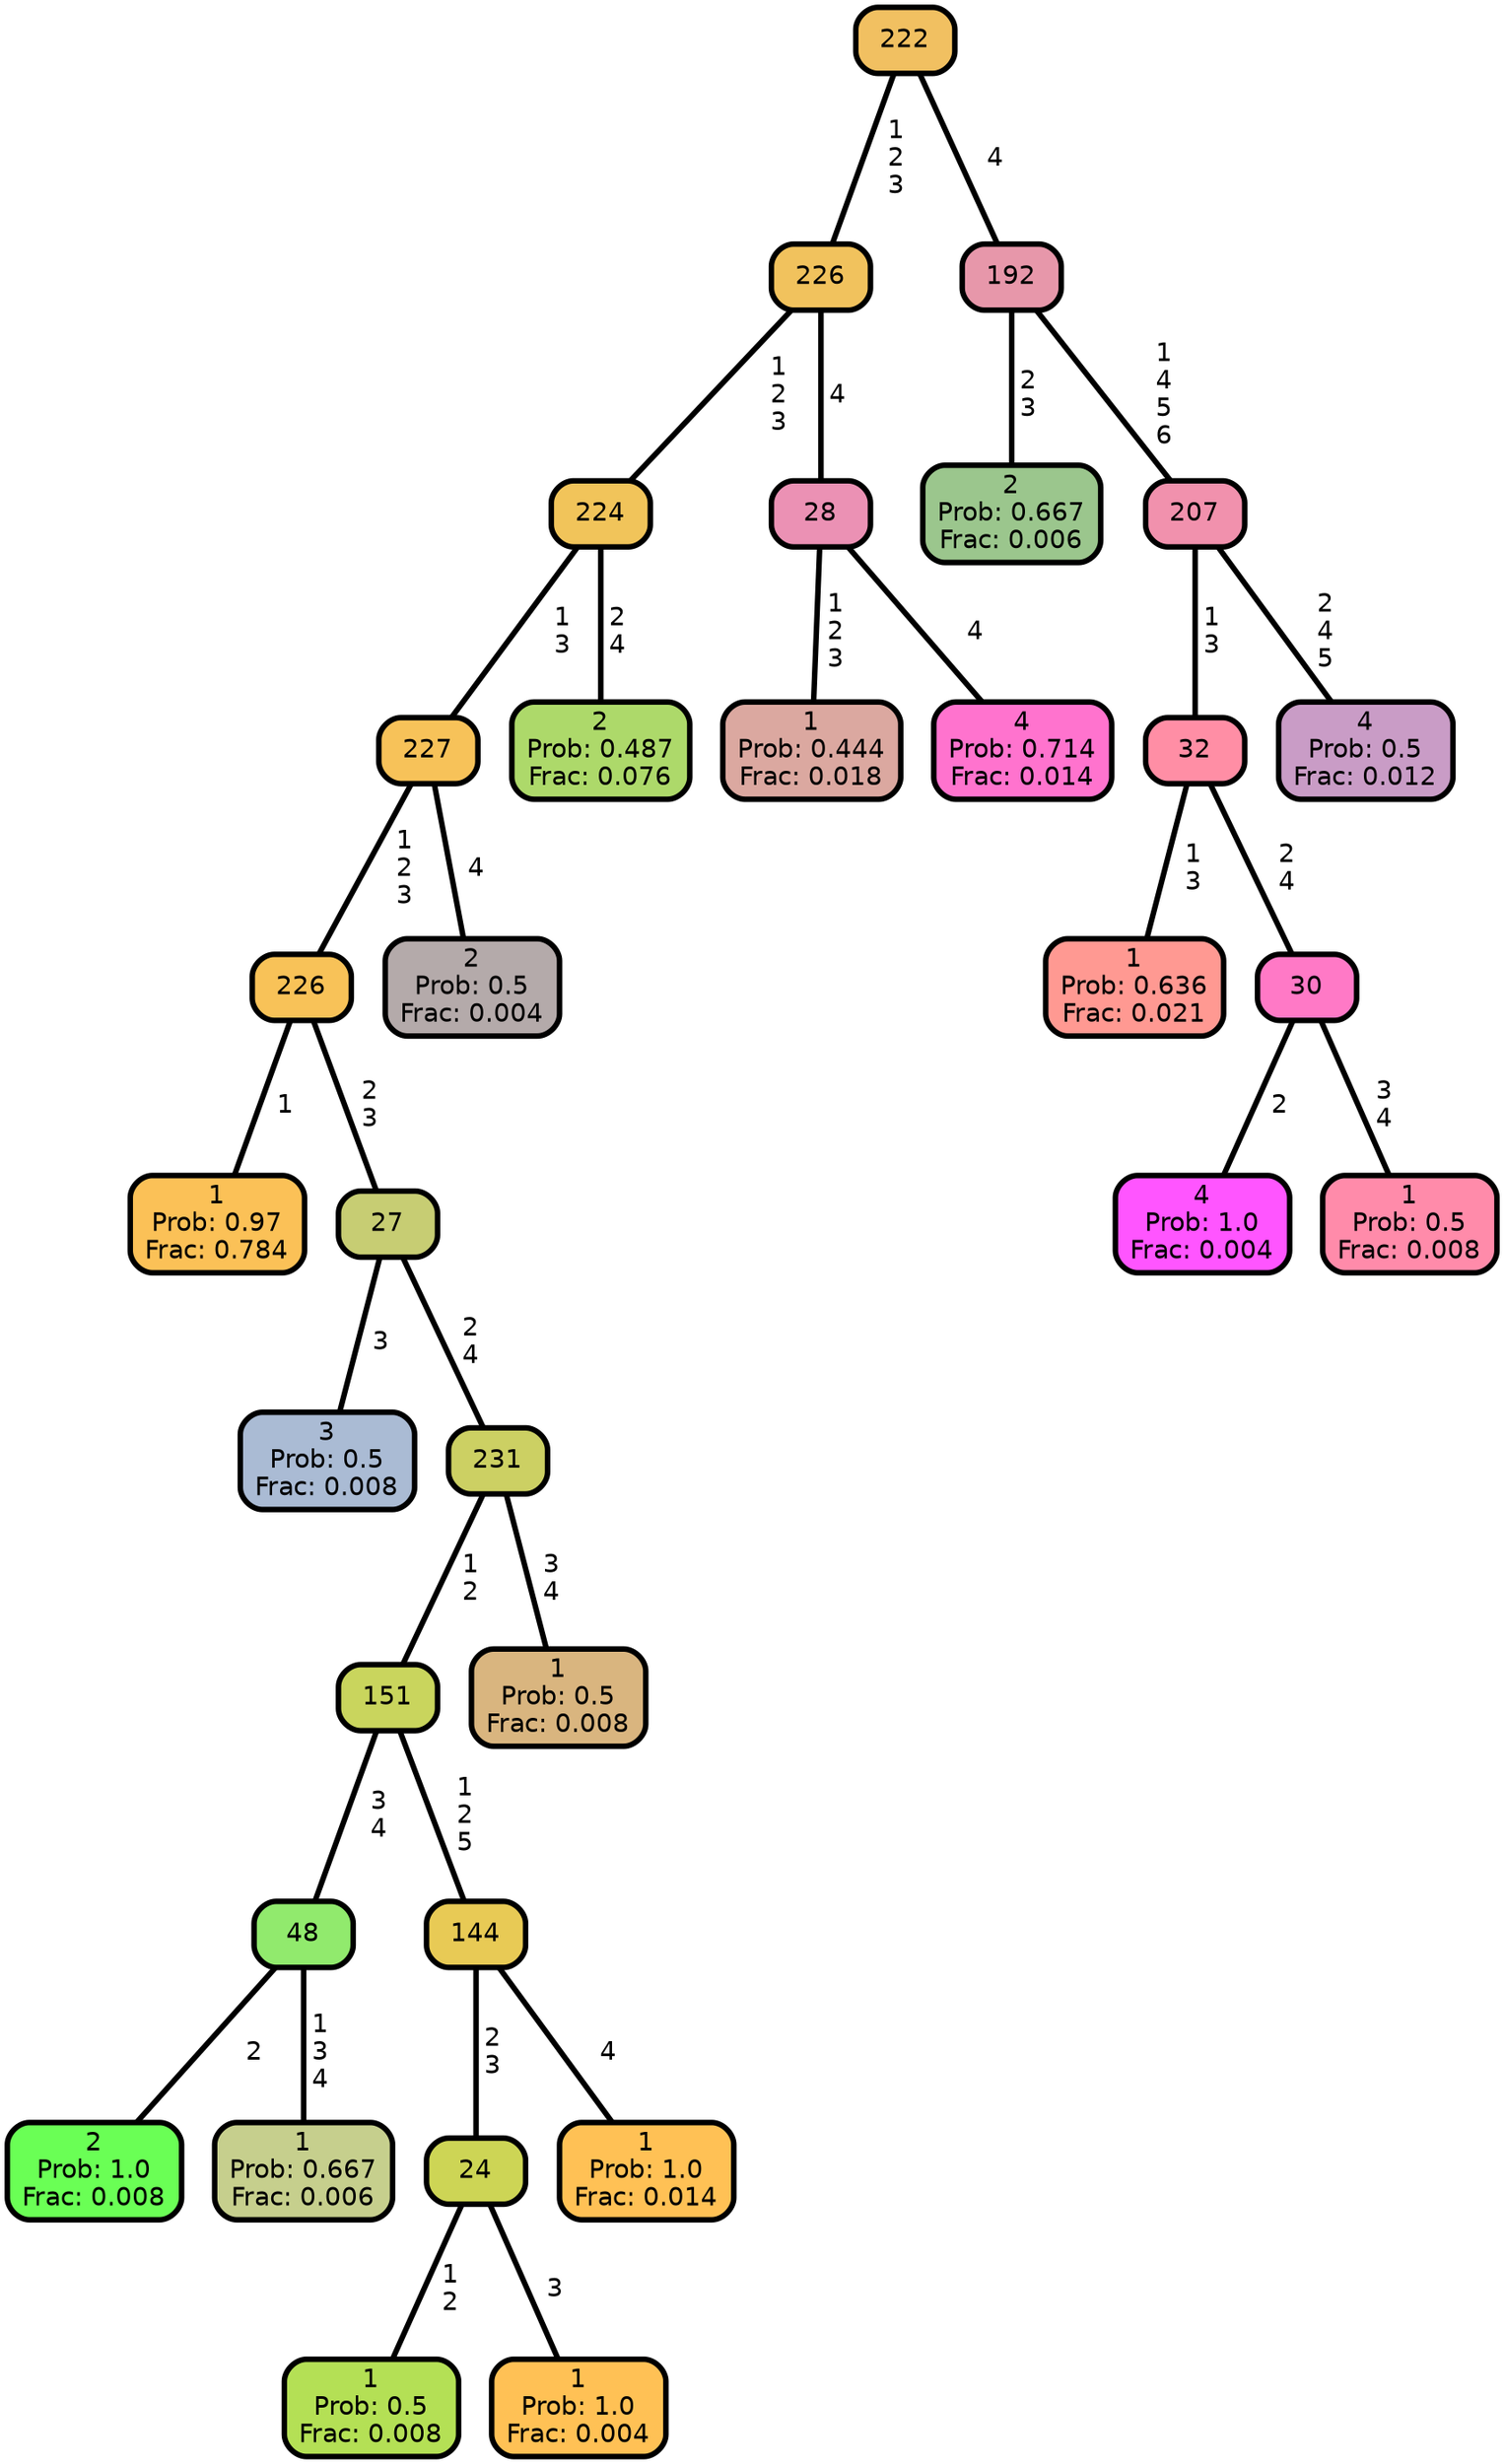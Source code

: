 graph Tree {
node [shape=box, style="filled, rounded",color="black",penwidth="3",fontcolor="black",                 fontname=helvetica] ;
graph [ranksep="0 equally", splines=straight,                 bgcolor=transparent, dpi=200] ;
edge [fontname=helvetica, color=black] ;
0 [label="1
Prob: 0.97
Frac: 0.784", fillcolor="#fbc157"] ;
1 [label="226", fillcolor="#f8c258"] ;
2 [label="3
Prob: 0.5
Frac: 0.008", fillcolor="#aabbd4"] ;
3 [label="27", fillcolor="#c7cd73"] ;
4 [label="2
Prob: 1.0
Frac: 0.008", fillcolor="#6aff55"] ;
5 [label="48", fillcolor="#91ea6d"] ;
6 [label="1
Prob: 0.667
Frac: 0.006", fillcolor="#c6cf8d"] ;
7 [label="151", fillcolor="#c9d55d"] ;
8 [label="1
Prob: 0.5
Frac: 0.008", fillcolor="#b4e055"] ;
9 [label="24", fillcolor="#cdd555"] ;
10 [label="1
Prob: 1.0
Frac: 0.004", fillcolor="#ffc155"] ;
11 [label="144", fillcolor="#e8ca55"] ;
12 [label="1
Prob: 1.0
Frac: 0.014", fillcolor="#ffc155"] ;
13 [label="231", fillcolor="#ccd063"] ;
14 [label="1
Prob: 0.5
Frac: 0.008", fillcolor="#d9b57f"] ;
15 [label="227", fillcolor="#f7c259"] ;
16 [label="2
Prob: 0.5
Frac: 0.004", fillcolor="#b4aaaa"] ;
17 [label="224", fillcolor="#f1c45a"] ;
18 [label="2
Prob: 0.487
Frac: 0.076", fillcolor="#add96a"] ;
19 [label="226", fillcolor="#f1c25d"] ;
20 [label="1
Prob: 0.444
Frac: 0.018", fillcolor="#dba8a0"] ;
21 [label="28", fillcolor="#eb91b4"] ;
22 [label="4
Prob: 0.714
Frac: 0.014", fillcolor="#ff73ce"] ;
23 [label="222", fillcolor="#f1c061"] ;
24 [label="2
Prob: 0.667
Frac: 0.006", fillcolor="#9bc68d"] ;
25 [label="192", fillcolor="#e797aa"] ;
26 [label="1
Prob: 0.636
Frac: 0.021", fillcolor="#ff9992"] ;
27 [label="32", fillcolor="#ff8ea5"] ;
28 [label="4
Prob: 1.0
Frac: 0.004", fillcolor="#ff55ff"] ;
29 [label="30", fillcolor="#ff79c6"] ;
30 [label="1
Prob: 0.5
Frac: 0.008", fillcolor="#ff8baa"] ;
31 [label="207", fillcolor="#f191ad"] ;
32 [label="4
Prob: 0.5
Frac: 0.012", fillcolor="#c99cc6"] ;
1 -- 0 [label=" 1",penwidth=3] ;
1 -- 3 [label=" 2\n 3",penwidth=3] ;
3 -- 2 [label=" 3",penwidth=3] ;
3 -- 13 [label=" 2\n 4",penwidth=3] ;
5 -- 4 [label=" 2",penwidth=3] ;
5 -- 6 [label=" 1\n 3\n 4",penwidth=3] ;
7 -- 5 [label=" 3\n 4",penwidth=3] ;
7 -- 11 [label=" 1\n 2\n 5",penwidth=3] ;
9 -- 8 [label=" 1\n 2",penwidth=3] ;
9 -- 10 [label=" 3",penwidth=3] ;
11 -- 9 [label=" 2\n 3",penwidth=3] ;
11 -- 12 [label=" 4",penwidth=3] ;
13 -- 7 [label=" 1\n 2",penwidth=3] ;
13 -- 14 [label=" 3\n 4",penwidth=3] ;
15 -- 1 [label=" 1\n 2\n 3",penwidth=3] ;
15 -- 16 [label=" 4",penwidth=3] ;
17 -- 15 [label=" 1\n 3",penwidth=3] ;
17 -- 18 [label=" 2\n 4",penwidth=3] ;
19 -- 17 [label=" 1\n 2\n 3",penwidth=3] ;
19 -- 21 [label=" 4",penwidth=3] ;
21 -- 20 [label=" 1\n 2\n 3",penwidth=3] ;
21 -- 22 [label=" 4",penwidth=3] ;
23 -- 19 [label=" 1\n 2\n 3",penwidth=3] ;
23 -- 25 [label=" 4",penwidth=3] ;
25 -- 24 [label=" 2\n 3",penwidth=3] ;
25 -- 31 [label=" 1\n 4\n 5\n 6",penwidth=3] ;
27 -- 26 [label=" 1\n 3",penwidth=3] ;
27 -- 29 [label=" 2\n 4",penwidth=3] ;
29 -- 28 [label=" 2",penwidth=3] ;
29 -- 30 [label=" 3\n 4",penwidth=3] ;
31 -- 27 [label=" 1\n 3",penwidth=3] ;
31 -- 32 [label=" 2\n 4\n 5",penwidth=3] ;
{rank = same;}}